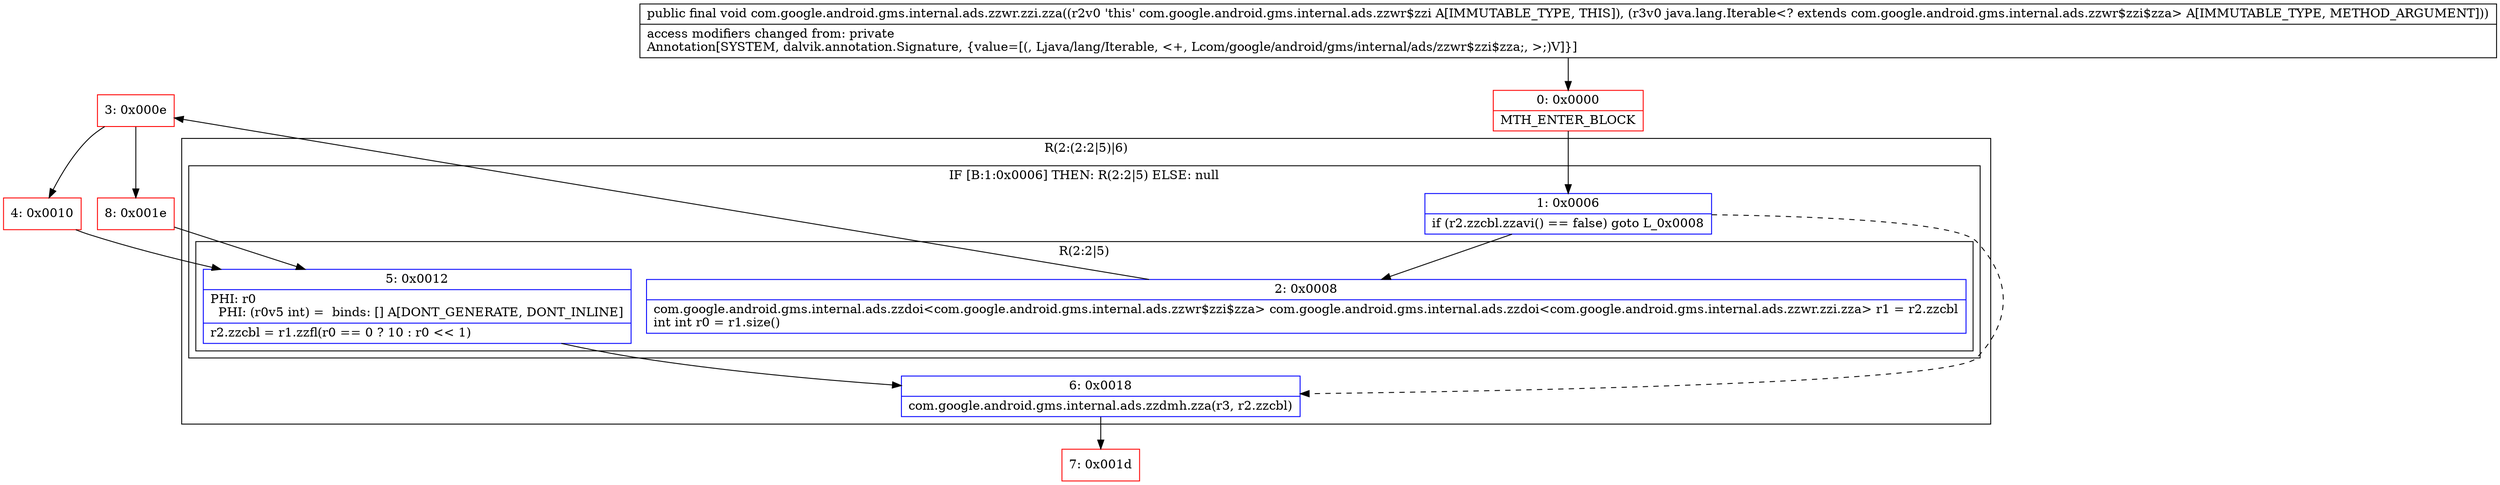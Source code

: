 digraph "CFG forcom.google.android.gms.internal.ads.zzwr.zzi.zza(Ljava\/lang\/Iterable;)V" {
subgraph cluster_Region_1119287162 {
label = "R(2:(2:2|5)|6)";
node [shape=record,color=blue];
subgraph cluster_IfRegion_1121137635 {
label = "IF [B:1:0x0006] THEN: R(2:2|5) ELSE: null";
node [shape=record,color=blue];
Node_1 [shape=record,label="{1\:\ 0x0006|if (r2.zzcbl.zzavi() == false) goto L_0x0008\l}"];
subgraph cluster_Region_1593528699 {
label = "R(2:2|5)";
node [shape=record,color=blue];
Node_2 [shape=record,label="{2\:\ 0x0008|com.google.android.gms.internal.ads.zzdoi\<com.google.android.gms.internal.ads.zzwr$zzi$zza\> com.google.android.gms.internal.ads.zzdoi\<com.google.android.gms.internal.ads.zzwr.zzi.zza\> r1 = r2.zzcbl\lint int r0 = r1.size()\l}"];
Node_5 [shape=record,label="{5\:\ 0x0012|PHI: r0 \l  PHI: (r0v5 int) =  binds: [] A[DONT_GENERATE, DONT_INLINE]\l|r2.zzcbl = r1.zzfl(r0 == 0 ? 10 : r0 \<\< 1)\l}"];
}
}
Node_6 [shape=record,label="{6\:\ 0x0018|com.google.android.gms.internal.ads.zzdmh.zza(r3, r2.zzcbl)\l}"];
}
Node_0 [shape=record,color=red,label="{0\:\ 0x0000|MTH_ENTER_BLOCK\l}"];
Node_3 [shape=record,color=red,label="{3\:\ 0x000e}"];
Node_4 [shape=record,color=red,label="{4\:\ 0x0010}"];
Node_7 [shape=record,color=red,label="{7\:\ 0x001d}"];
Node_8 [shape=record,color=red,label="{8\:\ 0x001e}"];
MethodNode[shape=record,label="{public final void com.google.android.gms.internal.ads.zzwr.zzi.zza((r2v0 'this' com.google.android.gms.internal.ads.zzwr$zzi A[IMMUTABLE_TYPE, THIS]), (r3v0 java.lang.Iterable\<? extends com.google.android.gms.internal.ads.zzwr$zzi$zza\> A[IMMUTABLE_TYPE, METHOD_ARGUMENT]))  | access modifiers changed from: private\lAnnotation[SYSTEM, dalvik.annotation.Signature, \{value=[(, Ljava\/lang\/Iterable, \<+, Lcom\/google\/android\/gms\/internal\/ads\/zzwr$zzi$zza;, \>;)V]\}]\l}"];
MethodNode -> Node_0;
Node_1 -> Node_2;
Node_1 -> Node_6[style=dashed];
Node_2 -> Node_3;
Node_5 -> Node_6;
Node_6 -> Node_7;
Node_0 -> Node_1;
Node_3 -> Node_4;
Node_3 -> Node_8;
Node_4 -> Node_5;
Node_8 -> Node_5;
}

